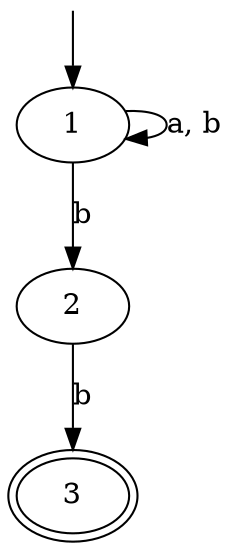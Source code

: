 digraph automaton
{
  __INVISIBLE_NODE_0__ [label= "", shape=none,height=.0,width=.0] ;
  __INVISIBLE_NODE_0__ -> 1 ;
  3 [peripheries=2] ;
  2 -> 3 [label="b"] ;
  1 -> 2 [label="b"] ;
  1 -> 1 [label="a, b"] ;
}